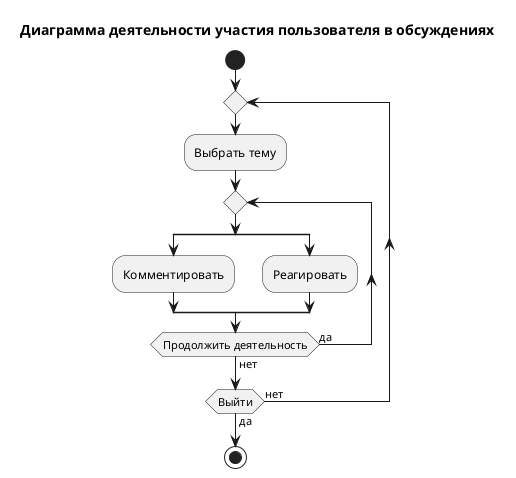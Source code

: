 @startuml

title "Диаграмма деятельности участия пользователя в обсуждениях"

start

repeat
    :Выбрать тему;

    repeat
        split
            :Комментировать;
        split again
            :Реагировать;
        end split
    repeat while (Продолжить деятельность) is (да) not (нет)

repeat while (Выйти) is (нет) not (да)

stop

@enduml

